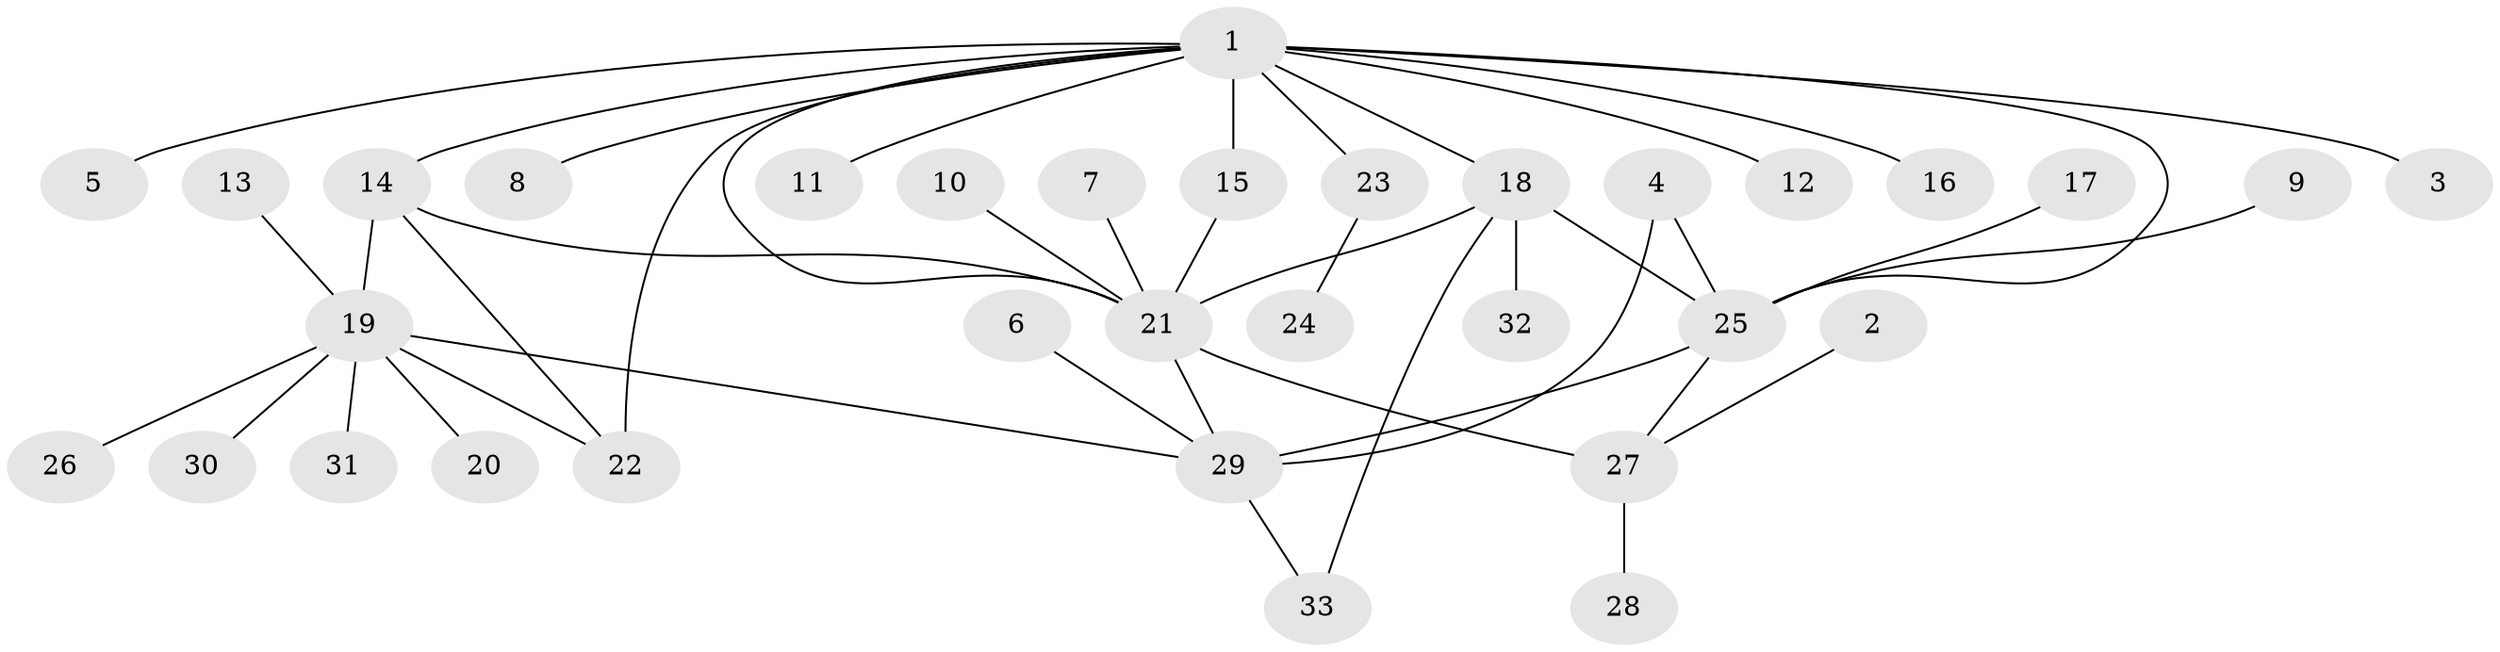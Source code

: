 // original degree distribution, {6: 0.07936507936507936, 7: 0.06349206349206349, 4: 0.047619047619047616, 3: 0.06349206349206349, 11: 0.015873015873015872, 8: 0.015873015873015872, 1: 0.5238095238095238, 2: 0.19047619047619047}
// Generated by graph-tools (version 1.1) at 2025/26/03/09/25 03:26:47]
// undirected, 33 vertices, 43 edges
graph export_dot {
graph [start="1"]
  node [color=gray90,style=filled];
  1;
  2;
  3;
  4;
  5;
  6;
  7;
  8;
  9;
  10;
  11;
  12;
  13;
  14;
  15;
  16;
  17;
  18;
  19;
  20;
  21;
  22;
  23;
  24;
  25;
  26;
  27;
  28;
  29;
  30;
  31;
  32;
  33;
  1 -- 3 [weight=1.0];
  1 -- 5 [weight=1.0];
  1 -- 8 [weight=1.0];
  1 -- 11 [weight=1.0];
  1 -- 12 [weight=1.0];
  1 -- 14 [weight=1.0];
  1 -- 15 [weight=1.0];
  1 -- 16 [weight=1.0];
  1 -- 18 [weight=2.0];
  1 -- 21 [weight=2.0];
  1 -- 22 [weight=2.0];
  1 -- 23 [weight=1.0];
  1 -- 25 [weight=2.0];
  2 -- 27 [weight=1.0];
  4 -- 25 [weight=1.0];
  4 -- 29 [weight=1.0];
  6 -- 29 [weight=1.0];
  7 -- 21 [weight=1.0];
  9 -- 25 [weight=1.0];
  10 -- 21 [weight=1.0];
  13 -- 19 [weight=1.0];
  14 -- 19 [weight=1.0];
  14 -- 21 [weight=1.0];
  14 -- 22 [weight=1.0];
  15 -- 21 [weight=1.0];
  17 -- 25 [weight=1.0];
  18 -- 21 [weight=1.0];
  18 -- 25 [weight=2.0];
  18 -- 32 [weight=1.0];
  18 -- 33 [weight=1.0];
  19 -- 20 [weight=1.0];
  19 -- 22 [weight=1.0];
  19 -- 26 [weight=1.0];
  19 -- 29 [weight=1.0];
  19 -- 30 [weight=1.0];
  19 -- 31 [weight=1.0];
  21 -- 27 [weight=2.0];
  21 -- 29 [weight=1.0];
  23 -- 24 [weight=1.0];
  25 -- 27 [weight=1.0];
  25 -- 29 [weight=1.0];
  27 -- 28 [weight=1.0];
  29 -- 33 [weight=1.0];
}

